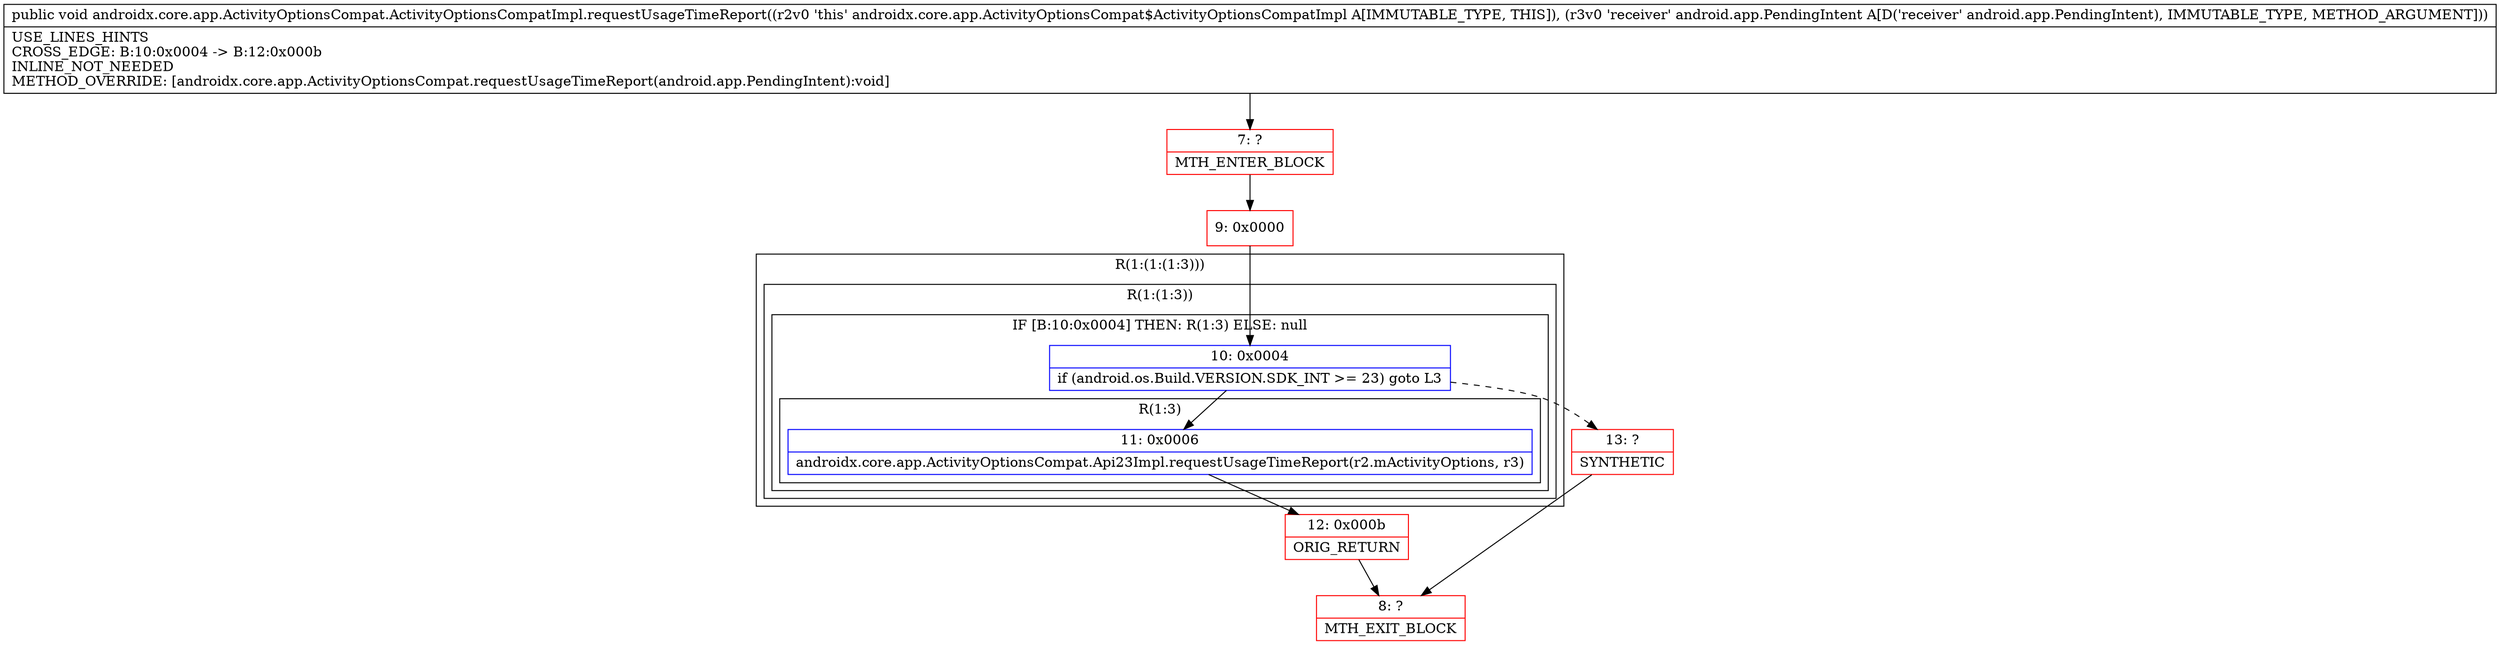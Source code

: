 digraph "CFG forandroidx.core.app.ActivityOptionsCompat.ActivityOptionsCompatImpl.requestUsageTimeReport(Landroid\/app\/PendingIntent;)V" {
subgraph cluster_Region_877026832 {
label = "R(1:(1:(1:3)))";
node [shape=record,color=blue];
subgraph cluster_Region_1850198546 {
label = "R(1:(1:3))";
node [shape=record,color=blue];
subgraph cluster_IfRegion_255510164 {
label = "IF [B:10:0x0004] THEN: R(1:3) ELSE: null";
node [shape=record,color=blue];
Node_10 [shape=record,label="{10\:\ 0x0004|if (android.os.Build.VERSION.SDK_INT \>= 23) goto L3\l}"];
subgraph cluster_Region_2145214935 {
label = "R(1:3)";
node [shape=record,color=blue];
Node_11 [shape=record,label="{11\:\ 0x0006|androidx.core.app.ActivityOptionsCompat.Api23Impl.requestUsageTimeReport(r2.mActivityOptions, r3)\l}"];
}
}
}
}
Node_7 [shape=record,color=red,label="{7\:\ ?|MTH_ENTER_BLOCK\l}"];
Node_9 [shape=record,color=red,label="{9\:\ 0x0000}"];
Node_12 [shape=record,color=red,label="{12\:\ 0x000b|ORIG_RETURN\l}"];
Node_8 [shape=record,color=red,label="{8\:\ ?|MTH_EXIT_BLOCK\l}"];
Node_13 [shape=record,color=red,label="{13\:\ ?|SYNTHETIC\l}"];
MethodNode[shape=record,label="{public void androidx.core.app.ActivityOptionsCompat.ActivityOptionsCompatImpl.requestUsageTimeReport((r2v0 'this' androidx.core.app.ActivityOptionsCompat$ActivityOptionsCompatImpl A[IMMUTABLE_TYPE, THIS]), (r3v0 'receiver' android.app.PendingIntent A[D('receiver' android.app.PendingIntent), IMMUTABLE_TYPE, METHOD_ARGUMENT]))  | USE_LINES_HINTS\lCROSS_EDGE: B:10:0x0004 \-\> B:12:0x000b\lINLINE_NOT_NEEDED\lMETHOD_OVERRIDE: [androidx.core.app.ActivityOptionsCompat.requestUsageTimeReport(android.app.PendingIntent):void]\l}"];
MethodNode -> Node_7;Node_10 -> Node_11;
Node_10 -> Node_13[style=dashed];
Node_11 -> Node_12;
Node_7 -> Node_9;
Node_9 -> Node_10;
Node_12 -> Node_8;
Node_13 -> Node_8;
}

